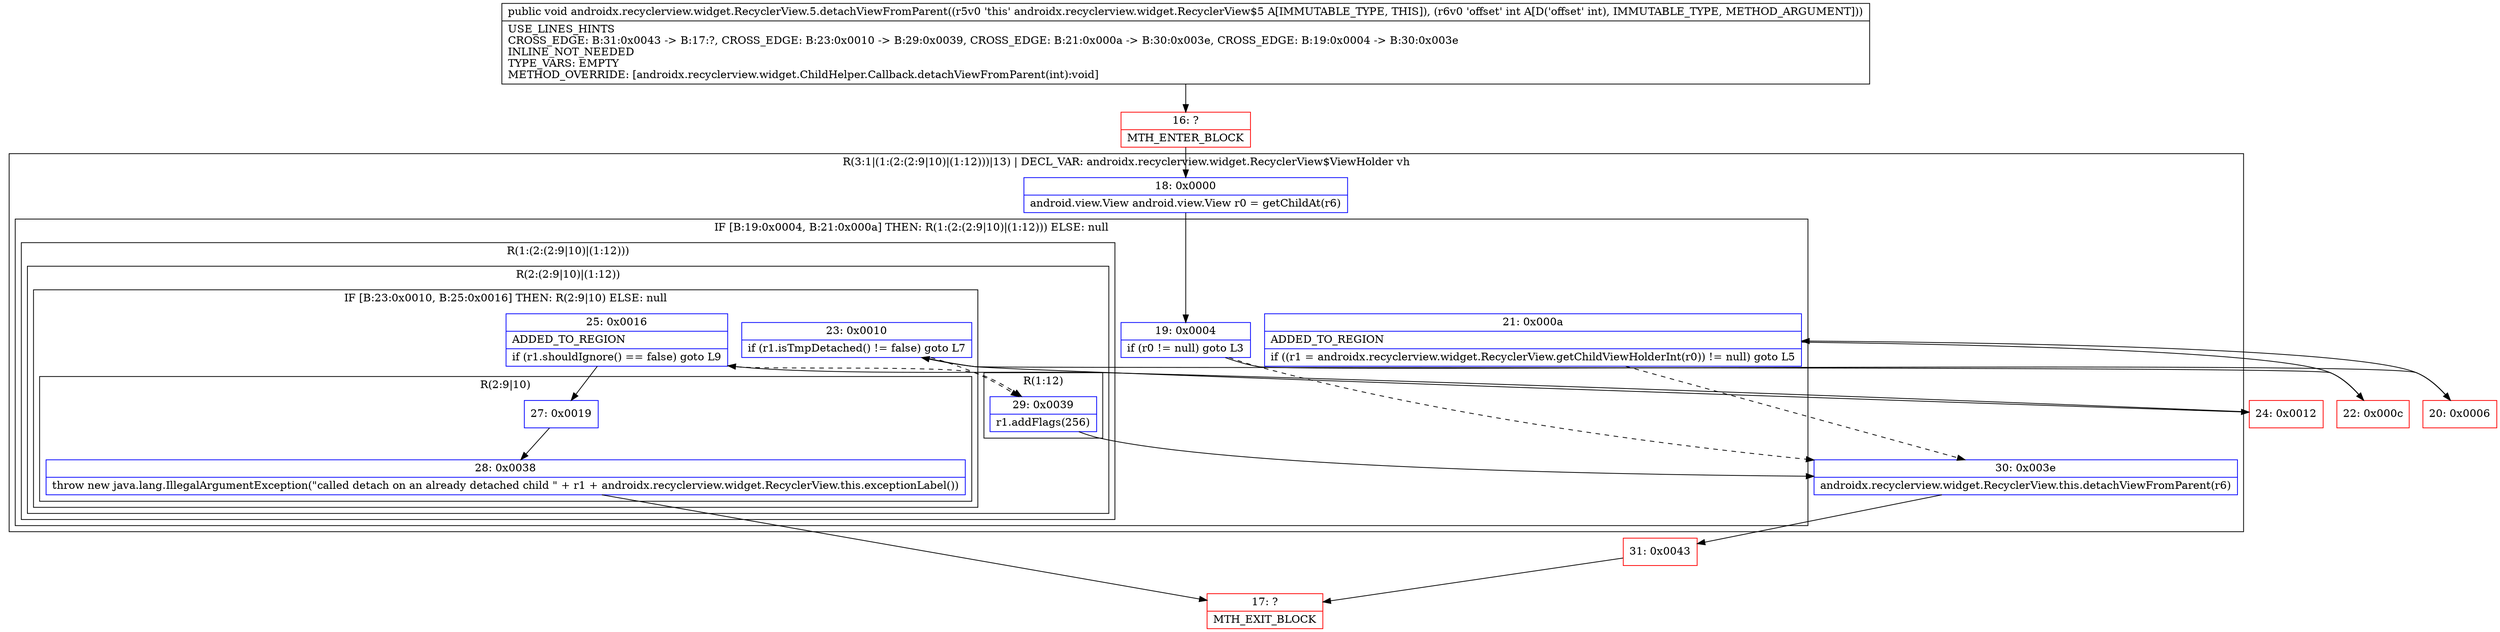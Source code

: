 digraph "CFG forandroidx.recyclerview.widget.RecyclerView.5.detachViewFromParent(I)V" {
subgraph cluster_Region_1363382433 {
label = "R(3:1|(1:(2:(2:9|10)|(1:12)))|13) | DECL_VAR: androidx.recyclerview.widget.RecyclerView$ViewHolder vh\l";
node [shape=record,color=blue];
Node_18 [shape=record,label="{18\:\ 0x0000|android.view.View android.view.View r0 = getChildAt(r6)\l}"];
subgraph cluster_IfRegion_1279545641 {
label = "IF [B:19:0x0004, B:21:0x000a] THEN: R(1:(2:(2:9|10)|(1:12))) ELSE: null";
node [shape=record,color=blue];
Node_19 [shape=record,label="{19\:\ 0x0004|if (r0 != null) goto L3\l}"];
Node_21 [shape=record,label="{21\:\ 0x000a|ADDED_TO_REGION\l|if ((r1 = androidx.recyclerview.widget.RecyclerView.getChildViewHolderInt(r0)) != null) goto L5\l}"];
subgraph cluster_Region_1886456814 {
label = "R(1:(2:(2:9|10)|(1:12)))";
node [shape=record,color=blue];
subgraph cluster_Region_759667180 {
label = "R(2:(2:9|10)|(1:12))";
node [shape=record,color=blue];
subgraph cluster_IfRegion_175262793 {
label = "IF [B:23:0x0010, B:25:0x0016] THEN: R(2:9|10) ELSE: null";
node [shape=record,color=blue];
Node_23 [shape=record,label="{23\:\ 0x0010|if (r1.isTmpDetached() != false) goto L7\l}"];
Node_25 [shape=record,label="{25\:\ 0x0016|ADDED_TO_REGION\l|if (r1.shouldIgnore() == false) goto L9\l}"];
subgraph cluster_Region_821135528 {
label = "R(2:9|10)";
node [shape=record,color=blue];
Node_27 [shape=record,label="{27\:\ 0x0019}"];
Node_28 [shape=record,label="{28\:\ 0x0038|throw new java.lang.IllegalArgumentException(\"called detach on an already detached child \" + r1 + androidx.recyclerview.widget.RecyclerView.this.exceptionLabel())\l}"];
}
}
subgraph cluster_Region_1210567459 {
label = "R(1:12)";
node [shape=record,color=blue];
Node_29 [shape=record,label="{29\:\ 0x0039|r1.addFlags(256)\l}"];
}
}
}
}
Node_30 [shape=record,label="{30\:\ 0x003e|androidx.recyclerview.widget.RecyclerView.this.detachViewFromParent(r6)\l}"];
}
Node_16 [shape=record,color=red,label="{16\:\ ?|MTH_ENTER_BLOCK\l}"];
Node_20 [shape=record,color=red,label="{20\:\ 0x0006}"];
Node_22 [shape=record,color=red,label="{22\:\ 0x000c}"];
Node_24 [shape=record,color=red,label="{24\:\ 0x0012}"];
Node_17 [shape=record,color=red,label="{17\:\ ?|MTH_EXIT_BLOCK\l}"];
Node_31 [shape=record,color=red,label="{31\:\ 0x0043}"];
MethodNode[shape=record,label="{public void androidx.recyclerview.widget.RecyclerView.5.detachViewFromParent((r5v0 'this' androidx.recyclerview.widget.RecyclerView$5 A[IMMUTABLE_TYPE, THIS]), (r6v0 'offset' int A[D('offset' int), IMMUTABLE_TYPE, METHOD_ARGUMENT]))  | USE_LINES_HINTS\lCROSS_EDGE: B:31:0x0043 \-\> B:17:?, CROSS_EDGE: B:23:0x0010 \-\> B:29:0x0039, CROSS_EDGE: B:21:0x000a \-\> B:30:0x003e, CROSS_EDGE: B:19:0x0004 \-\> B:30:0x003e\lINLINE_NOT_NEEDED\lTYPE_VARS: EMPTY\lMETHOD_OVERRIDE: [androidx.recyclerview.widget.ChildHelper.Callback.detachViewFromParent(int):void]\l}"];
MethodNode -> Node_16;Node_18 -> Node_19;
Node_19 -> Node_20;
Node_19 -> Node_30[style=dashed];
Node_21 -> Node_22;
Node_21 -> Node_30[style=dashed];
Node_23 -> Node_24;
Node_23 -> Node_29[style=dashed];
Node_25 -> Node_27;
Node_25 -> Node_29[style=dashed];
Node_27 -> Node_28;
Node_28 -> Node_17;
Node_29 -> Node_30;
Node_30 -> Node_31;
Node_16 -> Node_18;
Node_20 -> Node_21;
Node_22 -> Node_23;
Node_24 -> Node_25;
Node_31 -> Node_17;
}

